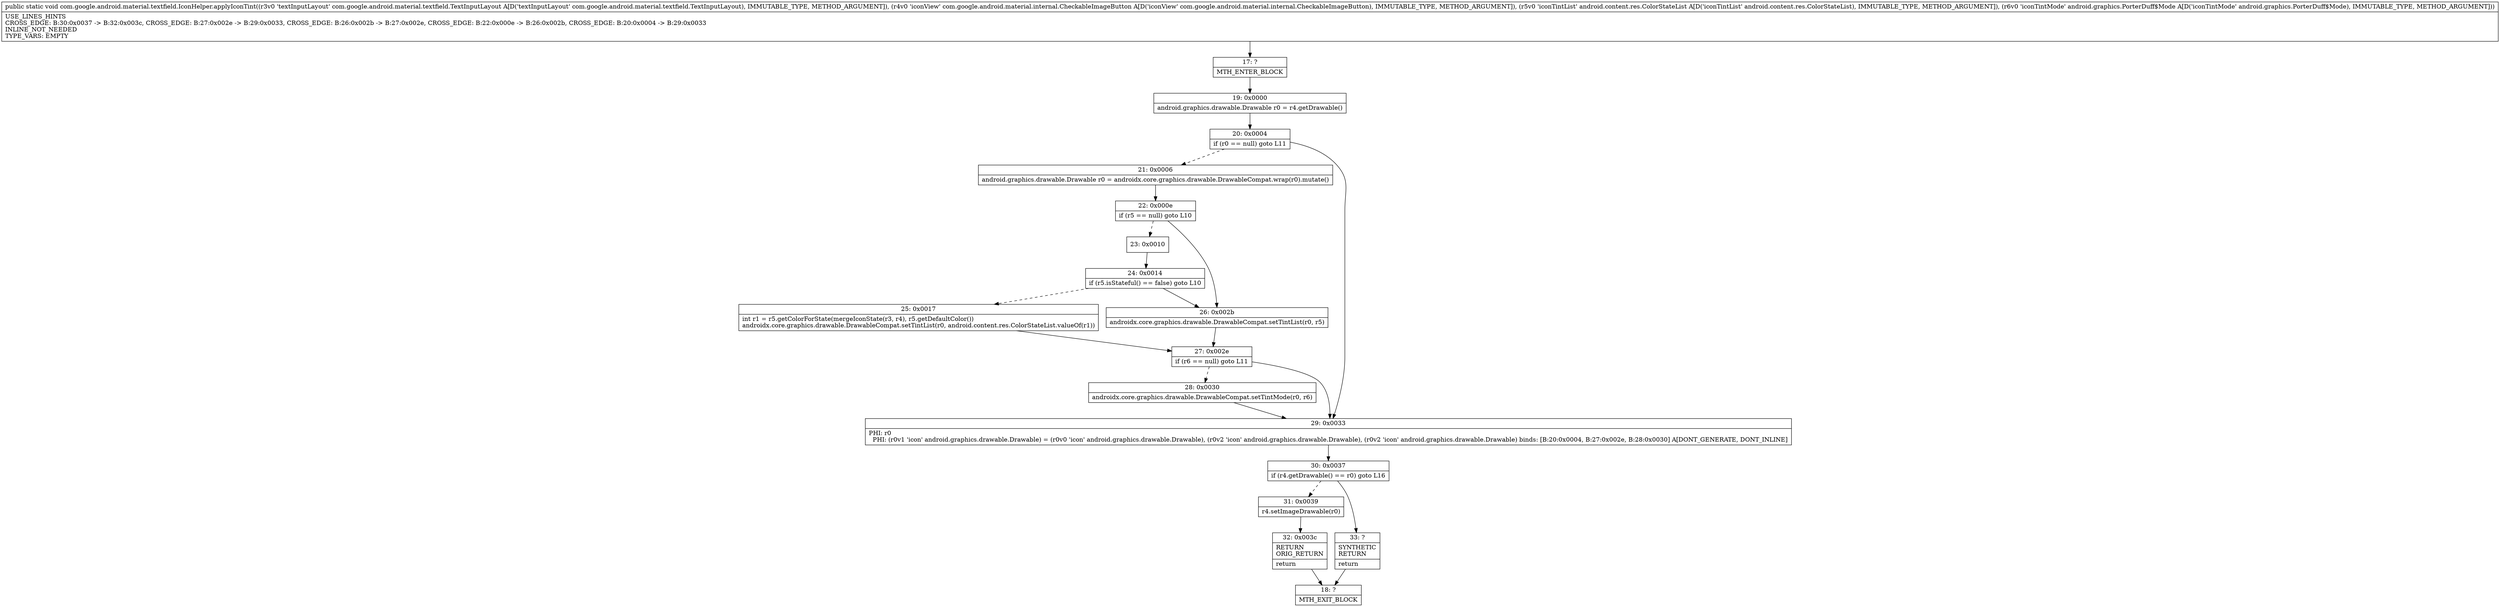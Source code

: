 digraph "CFG forcom.google.android.material.textfield.IconHelper.applyIconTint(Lcom\/google\/android\/material\/textfield\/TextInputLayout;Lcom\/google\/android\/material\/internal\/CheckableImageButton;Landroid\/content\/res\/ColorStateList;Landroid\/graphics\/PorterDuff$Mode;)V" {
Node_17 [shape=record,label="{17\:\ ?|MTH_ENTER_BLOCK\l}"];
Node_19 [shape=record,label="{19\:\ 0x0000|android.graphics.drawable.Drawable r0 = r4.getDrawable()\l}"];
Node_20 [shape=record,label="{20\:\ 0x0004|if (r0 == null) goto L11\l}"];
Node_21 [shape=record,label="{21\:\ 0x0006|android.graphics.drawable.Drawable r0 = androidx.core.graphics.drawable.DrawableCompat.wrap(r0).mutate()\l}"];
Node_22 [shape=record,label="{22\:\ 0x000e|if (r5 == null) goto L10\l}"];
Node_23 [shape=record,label="{23\:\ 0x0010}"];
Node_24 [shape=record,label="{24\:\ 0x0014|if (r5.isStateful() == false) goto L10\l}"];
Node_25 [shape=record,label="{25\:\ 0x0017|int r1 = r5.getColorForState(mergeIconState(r3, r4), r5.getDefaultColor())\landroidx.core.graphics.drawable.DrawableCompat.setTintList(r0, android.content.res.ColorStateList.valueOf(r1))\l}"];
Node_27 [shape=record,label="{27\:\ 0x002e|if (r6 == null) goto L11\l}"];
Node_28 [shape=record,label="{28\:\ 0x0030|androidx.core.graphics.drawable.DrawableCompat.setTintMode(r0, r6)\l}"];
Node_26 [shape=record,label="{26\:\ 0x002b|androidx.core.graphics.drawable.DrawableCompat.setTintList(r0, r5)\l}"];
Node_29 [shape=record,label="{29\:\ 0x0033|PHI: r0 \l  PHI: (r0v1 'icon' android.graphics.drawable.Drawable) = (r0v0 'icon' android.graphics.drawable.Drawable), (r0v2 'icon' android.graphics.drawable.Drawable), (r0v2 'icon' android.graphics.drawable.Drawable) binds: [B:20:0x0004, B:27:0x002e, B:28:0x0030] A[DONT_GENERATE, DONT_INLINE]\l}"];
Node_30 [shape=record,label="{30\:\ 0x0037|if (r4.getDrawable() == r0) goto L16\l}"];
Node_31 [shape=record,label="{31\:\ 0x0039|r4.setImageDrawable(r0)\l}"];
Node_32 [shape=record,label="{32\:\ 0x003c|RETURN\lORIG_RETURN\l|return\l}"];
Node_18 [shape=record,label="{18\:\ ?|MTH_EXIT_BLOCK\l}"];
Node_33 [shape=record,label="{33\:\ ?|SYNTHETIC\lRETURN\l|return\l}"];
MethodNode[shape=record,label="{public static void com.google.android.material.textfield.IconHelper.applyIconTint((r3v0 'textInputLayout' com.google.android.material.textfield.TextInputLayout A[D('textInputLayout' com.google.android.material.textfield.TextInputLayout), IMMUTABLE_TYPE, METHOD_ARGUMENT]), (r4v0 'iconView' com.google.android.material.internal.CheckableImageButton A[D('iconView' com.google.android.material.internal.CheckableImageButton), IMMUTABLE_TYPE, METHOD_ARGUMENT]), (r5v0 'iconTintList' android.content.res.ColorStateList A[D('iconTintList' android.content.res.ColorStateList), IMMUTABLE_TYPE, METHOD_ARGUMENT]), (r6v0 'iconTintMode' android.graphics.PorterDuff$Mode A[D('iconTintMode' android.graphics.PorterDuff$Mode), IMMUTABLE_TYPE, METHOD_ARGUMENT]))  | USE_LINES_HINTS\lCROSS_EDGE: B:30:0x0037 \-\> B:32:0x003c, CROSS_EDGE: B:27:0x002e \-\> B:29:0x0033, CROSS_EDGE: B:26:0x002b \-\> B:27:0x002e, CROSS_EDGE: B:22:0x000e \-\> B:26:0x002b, CROSS_EDGE: B:20:0x0004 \-\> B:29:0x0033\lINLINE_NOT_NEEDED\lTYPE_VARS: EMPTY\l}"];
MethodNode -> Node_17;Node_17 -> Node_19;
Node_19 -> Node_20;
Node_20 -> Node_21[style=dashed];
Node_20 -> Node_29;
Node_21 -> Node_22;
Node_22 -> Node_23[style=dashed];
Node_22 -> Node_26;
Node_23 -> Node_24;
Node_24 -> Node_25[style=dashed];
Node_24 -> Node_26;
Node_25 -> Node_27;
Node_27 -> Node_28[style=dashed];
Node_27 -> Node_29;
Node_28 -> Node_29;
Node_26 -> Node_27;
Node_29 -> Node_30;
Node_30 -> Node_31[style=dashed];
Node_30 -> Node_33;
Node_31 -> Node_32;
Node_32 -> Node_18;
Node_33 -> Node_18;
}

